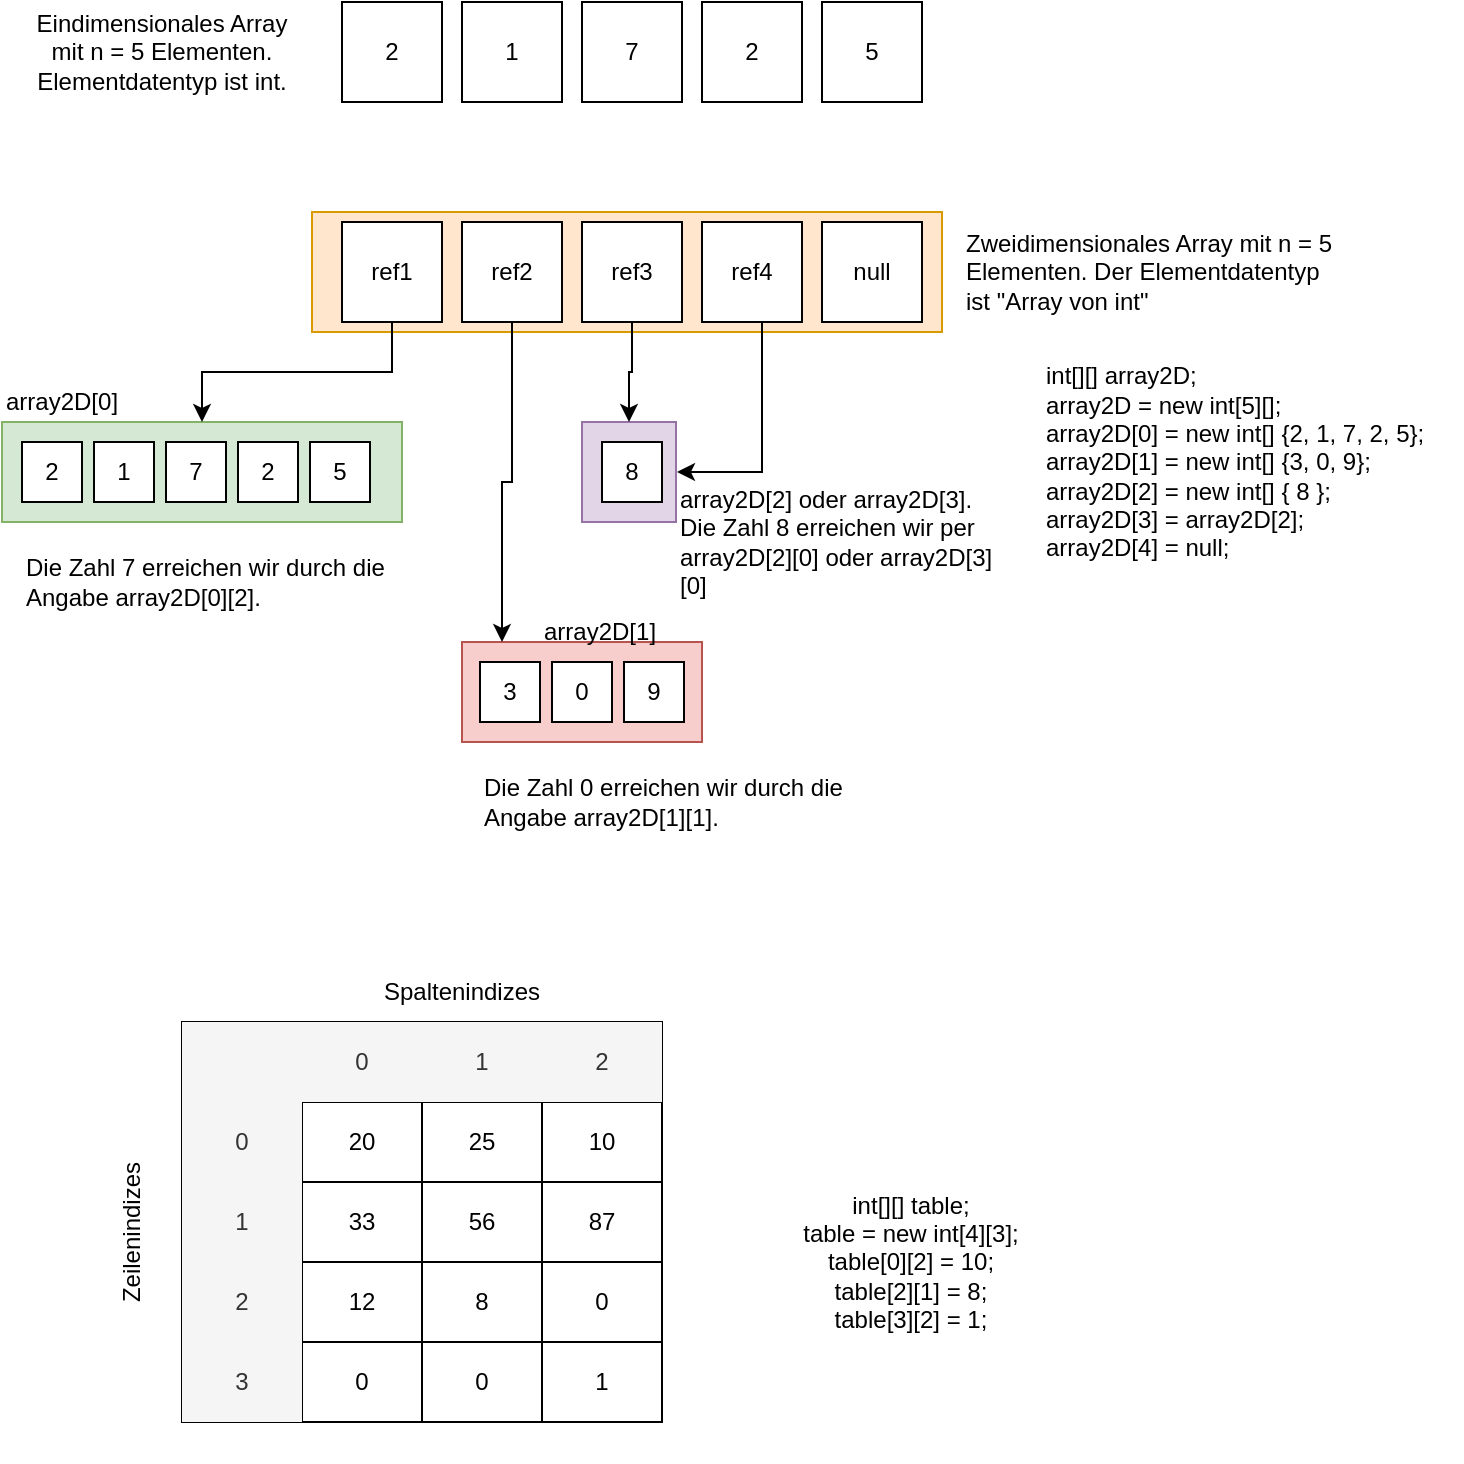 <mxfile version="24.7.8">
  <diagram name="Seite-1" id="7ObM5zUKealQVwU9fA8-">
    <mxGraphModel dx="1020" dy="1206" grid="1" gridSize="10" guides="1" tooltips="1" connect="1" arrows="1" fold="1" page="1" pageScale="1" pageWidth="827" pageHeight="1169" math="0" shadow="0">
      <root>
        <mxCell id="0" />
        <mxCell id="1" parent="0" />
        <mxCell id="rGNngtAk2rcIvUpYeLeN-41" value="" style="rounded=0;whiteSpace=wrap;html=1;fillColor=#e1d5e7;strokeColor=#9673a6;" vertex="1" parent="1">
          <mxGeometry x="310" y="340" width="47" height="50" as="geometry" />
        </mxCell>
        <mxCell id="rGNngtAk2rcIvUpYeLeN-32" value="" style="rounded=0;whiteSpace=wrap;html=1;fillColor=#f8cecc;strokeColor=#b85450;" vertex="1" parent="1">
          <mxGeometry x="250" y="450" width="120" height="50" as="geometry" />
        </mxCell>
        <mxCell id="rGNngtAk2rcIvUpYeLeN-31" value="" style="rounded=0;whiteSpace=wrap;html=1;fillColor=#d5e8d4;strokeColor=#82b366;" vertex="1" parent="1">
          <mxGeometry x="20" y="340" width="200" height="50" as="geometry" />
        </mxCell>
        <mxCell id="rGNngtAk2rcIvUpYeLeN-30" value="" style="rounded=0;whiteSpace=wrap;html=1;fillColor=#ffe6cc;strokeColor=#d79b00;" vertex="1" parent="1">
          <mxGeometry x="175" y="235" width="315" height="60" as="geometry" />
        </mxCell>
        <mxCell id="rGNngtAk2rcIvUpYeLeN-1" value="2" style="whiteSpace=wrap;html=1;aspect=fixed;" vertex="1" parent="1">
          <mxGeometry x="190" y="130" width="50" height="50" as="geometry" />
        </mxCell>
        <mxCell id="rGNngtAk2rcIvUpYeLeN-2" value="1" style="whiteSpace=wrap;html=1;aspect=fixed;" vertex="1" parent="1">
          <mxGeometry x="250" y="130" width="50" height="50" as="geometry" />
        </mxCell>
        <mxCell id="rGNngtAk2rcIvUpYeLeN-3" value="7" style="whiteSpace=wrap;html=1;aspect=fixed;" vertex="1" parent="1">
          <mxGeometry x="310" y="130" width="50" height="50" as="geometry" />
        </mxCell>
        <mxCell id="rGNngtAk2rcIvUpYeLeN-4" value="2" style="whiteSpace=wrap;html=1;aspect=fixed;" vertex="1" parent="1">
          <mxGeometry x="370" y="130" width="50" height="50" as="geometry" />
        </mxCell>
        <mxCell id="rGNngtAk2rcIvUpYeLeN-5" value="5" style="whiteSpace=wrap;html=1;aspect=fixed;" vertex="1" parent="1">
          <mxGeometry x="430" y="130" width="50" height="50" as="geometry" />
        </mxCell>
        <mxCell id="rGNngtAk2rcIvUpYeLeN-6" value="Eindimensionales Array mit n = 5 Elementen.&lt;div&gt;Elementdatentyp ist int.&lt;/div&gt;" style="text;html=1;align=center;verticalAlign=middle;whiteSpace=wrap;rounded=0;" vertex="1" parent="1">
          <mxGeometry x="30" y="130" width="140" height="50" as="geometry" />
        </mxCell>
        <mxCell id="rGNngtAk2rcIvUpYeLeN-18" style="edgeStyle=orthogonalEdgeStyle;rounded=0;orthogonalLoop=1;jettySize=auto;html=1;" edge="1" parent="1" source="rGNngtAk2rcIvUpYeLeN-7" target="rGNngtAk2rcIvUpYeLeN-31">
          <mxGeometry relative="1" as="geometry" />
        </mxCell>
        <mxCell id="rGNngtAk2rcIvUpYeLeN-7" value="ref1" style="whiteSpace=wrap;html=1;aspect=fixed;" vertex="1" parent="1">
          <mxGeometry x="190" y="240" width="50" height="50" as="geometry" />
        </mxCell>
        <mxCell id="rGNngtAk2rcIvUpYeLeN-22" style="edgeStyle=orthogonalEdgeStyle;rounded=0;orthogonalLoop=1;jettySize=auto;html=1;" edge="1" parent="1" source="rGNngtAk2rcIvUpYeLeN-8" target="rGNngtAk2rcIvUpYeLeN-32">
          <mxGeometry relative="1" as="geometry">
            <Array as="points">
              <mxPoint x="275" y="370" />
              <mxPoint x="270" y="370" />
            </Array>
          </mxGeometry>
        </mxCell>
        <mxCell id="rGNngtAk2rcIvUpYeLeN-8" value="ref2" style="whiteSpace=wrap;html=1;aspect=fixed;" vertex="1" parent="1">
          <mxGeometry x="250" y="240" width="50" height="50" as="geometry" />
        </mxCell>
        <mxCell id="rGNngtAk2rcIvUpYeLeN-26" style="edgeStyle=orthogonalEdgeStyle;rounded=0;orthogonalLoop=1;jettySize=auto;html=1;entryX=0.5;entryY=0;entryDx=0;entryDy=0;" edge="1" parent="1" source="rGNngtAk2rcIvUpYeLeN-9" target="rGNngtAk2rcIvUpYeLeN-41">
          <mxGeometry relative="1" as="geometry">
            <mxPoint x="332.5" y="340" as="targetPoint" />
          </mxGeometry>
        </mxCell>
        <mxCell id="rGNngtAk2rcIvUpYeLeN-9" value="ref3" style="whiteSpace=wrap;html=1;aspect=fixed;" vertex="1" parent="1">
          <mxGeometry x="310" y="240" width="50" height="50" as="geometry" />
        </mxCell>
        <mxCell id="rGNngtAk2rcIvUpYeLeN-27" style="edgeStyle=orthogonalEdgeStyle;rounded=0;orthogonalLoop=1;jettySize=auto;html=1;entryX=1;entryY=0.5;entryDx=0;entryDy=0;" edge="1" parent="1" source="rGNngtAk2rcIvUpYeLeN-10">
          <mxGeometry relative="1" as="geometry">
            <mxPoint x="357.5" y="365" as="targetPoint" />
            <Array as="points">
              <mxPoint x="400" y="365" />
            </Array>
          </mxGeometry>
        </mxCell>
        <mxCell id="rGNngtAk2rcIvUpYeLeN-10" value="ref4" style="whiteSpace=wrap;html=1;aspect=fixed;" vertex="1" parent="1">
          <mxGeometry x="370" y="240" width="50" height="50" as="geometry" />
        </mxCell>
        <mxCell id="rGNngtAk2rcIvUpYeLeN-11" value="null" style="whiteSpace=wrap;html=1;aspect=fixed;" vertex="1" parent="1">
          <mxGeometry x="430" y="240" width="50" height="50" as="geometry" />
        </mxCell>
        <mxCell id="rGNngtAk2rcIvUpYeLeN-17" value="" style="group" vertex="1" connectable="0" parent="1">
          <mxGeometry x="30" y="350" width="174" height="30" as="geometry" />
        </mxCell>
        <mxCell id="rGNngtAk2rcIvUpYeLeN-12" value="2" style="whiteSpace=wrap;html=1;aspect=fixed;" vertex="1" parent="rGNngtAk2rcIvUpYeLeN-17">
          <mxGeometry width="30" height="30" as="geometry" />
        </mxCell>
        <mxCell id="rGNngtAk2rcIvUpYeLeN-13" value="1" style="whiteSpace=wrap;html=1;aspect=fixed;" vertex="1" parent="rGNngtAk2rcIvUpYeLeN-17">
          <mxGeometry x="36" width="30" height="30" as="geometry" />
        </mxCell>
        <mxCell id="rGNngtAk2rcIvUpYeLeN-14" value="7" style="whiteSpace=wrap;html=1;aspect=fixed;" vertex="1" parent="rGNngtAk2rcIvUpYeLeN-17">
          <mxGeometry x="72" width="30" height="30" as="geometry" />
        </mxCell>
        <mxCell id="rGNngtAk2rcIvUpYeLeN-15" value="2" style="whiteSpace=wrap;html=1;aspect=fixed;" vertex="1" parent="rGNngtAk2rcIvUpYeLeN-17">
          <mxGeometry x="108" width="30" height="30" as="geometry" />
        </mxCell>
        <mxCell id="rGNngtAk2rcIvUpYeLeN-16" value="5" style="whiteSpace=wrap;html=1;aspect=fixed;" vertex="1" parent="rGNngtAk2rcIvUpYeLeN-17">
          <mxGeometry x="144" width="30" height="30" as="geometry" />
        </mxCell>
        <mxCell id="rGNngtAk2rcIvUpYeLeN-19" value="3" style="whiteSpace=wrap;html=1;aspect=fixed;" vertex="1" parent="1">
          <mxGeometry x="259" y="460" width="30" height="30" as="geometry" />
        </mxCell>
        <mxCell id="rGNngtAk2rcIvUpYeLeN-20" value="0" style="whiteSpace=wrap;html=1;aspect=fixed;" vertex="1" parent="1">
          <mxGeometry x="295" y="460" width="30" height="30" as="geometry" />
        </mxCell>
        <mxCell id="rGNngtAk2rcIvUpYeLeN-21" value="9" style="whiteSpace=wrap;html=1;aspect=fixed;" vertex="1" parent="1">
          <mxGeometry x="331" y="460" width="30" height="30" as="geometry" />
        </mxCell>
        <mxCell id="rGNngtAk2rcIvUpYeLeN-28" value="Zweidimensionales Array mit n = 5 Elementen. Der Elementdatentyp ist &quot;Array von int&quot;" style="text;html=1;align=left;verticalAlign=middle;whiteSpace=wrap;rounded=0;" vertex="1" parent="1">
          <mxGeometry x="500" y="225" width="190" height="80" as="geometry" />
        </mxCell>
        <mxCell id="rGNngtAk2rcIvUpYeLeN-29" value="int[][] array2D&lt;span style=&quot;background-color: initial;&quot;&gt;;&lt;/span&gt;&lt;div&gt;&lt;span style=&quot;background-color: initial;&quot;&gt;array2D = new int[5][];&lt;/span&gt;&lt;/div&gt;&lt;div&gt;&lt;span style=&quot;background-color: initial;&quot;&gt;array2D[0] = new int[] {2, 1, 7, 2, 5};&lt;/span&gt;&lt;/div&gt;&lt;div&gt;&lt;span style=&quot;background-color: initial;&quot;&gt;array2D[1] = new int[] {3, 0, 9};&lt;/span&gt;&lt;/div&gt;&lt;div&gt;&lt;span style=&quot;background-color: initial;&quot;&gt;array2D[2] = new int[] { 8 };&lt;/span&gt;&lt;/div&gt;&lt;div&gt;&lt;span style=&quot;background-color: initial;&quot;&gt;array2D[3] = array2D[2];&lt;/span&gt;&lt;/div&gt;&lt;div&gt;&lt;span style=&quot;background-color: initial;&quot;&gt;array2D[4] = null;&lt;/span&gt;&lt;/div&gt;" style="text;html=1;align=left;verticalAlign=middle;whiteSpace=wrap;rounded=0;" vertex="1" parent="1">
          <mxGeometry x="540" y="305" width="210" height="110" as="geometry" />
        </mxCell>
        <mxCell id="rGNngtAk2rcIvUpYeLeN-33" value="Die Zahl 7 erreichen wir durch die Angabe array2D[0][2]." style="text;html=1;align=left;verticalAlign=middle;whiteSpace=wrap;rounded=0;" vertex="1" parent="1">
          <mxGeometry x="30" y="400" width="210" height="40" as="geometry" />
        </mxCell>
        <mxCell id="rGNngtAk2rcIvUpYeLeN-36" value="array2D[0]" style="text;html=1;align=left;verticalAlign=middle;whiteSpace=wrap;rounded=0;" vertex="1" parent="1">
          <mxGeometry x="20" y="310" width="70" height="40" as="geometry" />
        </mxCell>
        <mxCell id="rGNngtAk2rcIvUpYeLeN-37" value="array2D[1]" style="text;html=1;align=left;verticalAlign=middle;whiteSpace=wrap;rounded=0;" vertex="1" parent="1">
          <mxGeometry x="289" y="430" width="70" height="30" as="geometry" />
        </mxCell>
        <mxCell id="rGNngtAk2rcIvUpYeLeN-39" value="array2D[2] oder array2D[3]. Die Zahl 8 erreichen wir per array2D[2][0] oder array2D[3][0]" style="text;html=1;align=left;verticalAlign=middle;whiteSpace=wrap;rounded=0;" vertex="1" parent="1">
          <mxGeometry x="357" y="370" width="163" height="60" as="geometry" />
        </mxCell>
        <mxCell id="rGNngtAk2rcIvUpYeLeN-40" value="Die Zahl 0 erreichen wir durch die Angabe array2D[1][1]." style="text;html=1;align=left;verticalAlign=middle;whiteSpace=wrap;rounded=0;" vertex="1" parent="1">
          <mxGeometry x="259" y="510" width="210" height="40" as="geometry" />
        </mxCell>
        <mxCell id="rGNngtAk2rcIvUpYeLeN-42" value="8" style="whiteSpace=wrap;html=1;aspect=fixed;" vertex="1" parent="1">
          <mxGeometry x="320" y="350" width="30" height="30" as="geometry" />
        </mxCell>
        <mxCell id="rGNngtAk2rcIvUpYeLeN-43" value="" style="shape=table;startSize=0;container=1;collapsible=0;childLayout=tableLayout;" vertex="1" parent="1">
          <mxGeometry x="110" y="640" width="240" height="200" as="geometry" />
        </mxCell>
        <mxCell id="rGNngtAk2rcIvUpYeLeN-44" value="" style="shape=tableRow;horizontal=0;startSize=0;swimlaneHead=0;swimlaneBody=0;strokeColor=inherit;top=0;left=0;bottom=0;right=0;collapsible=0;dropTarget=0;fillColor=none;points=[[0,0.5],[1,0.5]];portConstraint=eastwest;" vertex="1" parent="rGNngtAk2rcIvUpYeLeN-43">
          <mxGeometry width="240" height="40" as="geometry" />
        </mxCell>
        <mxCell id="rGNngtAk2rcIvUpYeLeN-45" value="" style="shape=partialRectangle;html=1;whiteSpace=wrap;connectable=0;strokeColor=#666666;overflow=hidden;fillColor=#f5f5f5;top=0;left=0;bottom=0;right=0;pointerEvents=1;fontColor=#333333;" vertex="1" parent="rGNngtAk2rcIvUpYeLeN-44">
          <mxGeometry width="60" height="40" as="geometry">
            <mxRectangle width="60" height="40" as="alternateBounds" />
          </mxGeometry>
        </mxCell>
        <mxCell id="rGNngtAk2rcIvUpYeLeN-46" value="0" style="shape=partialRectangle;html=1;whiteSpace=wrap;connectable=0;strokeColor=#666666;overflow=hidden;fillColor=#f5f5f5;top=0;left=0;bottom=0;right=0;pointerEvents=1;fontColor=#333333;" vertex="1" parent="rGNngtAk2rcIvUpYeLeN-44">
          <mxGeometry x="60" width="60" height="40" as="geometry">
            <mxRectangle width="60" height="40" as="alternateBounds" />
          </mxGeometry>
        </mxCell>
        <mxCell id="rGNngtAk2rcIvUpYeLeN-47" value="1" style="shape=partialRectangle;html=1;whiteSpace=wrap;connectable=0;strokeColor=#666666;overflow=hidden;fillColor=#f5f5f5;top=0;left=0;bottom=0;right=0;pointerEvents=1;fontColor=#333333;" vertex="1" parent="rGNngtAk2rcIvUpYeLeN-44">
          <mxGeometry x="120" width="60" height="40" as="geometry">
            <mxRectangle width="60" height="40" as="alternateBounds" />
          </mxGeometry>
        </mxCell>
        <mxCell id="rGNngtAk2rcIvUpYeLeN-48" value="2" style="shape=partialRectangle;html=1;whiteSpace=wrap;connectable=0;strokeColor=#666666;overflow=hidden;fillColor=#f5f5f5;top=0;left=0;bottom=0;right=0;pointerEvents=1;fontColor=#333333;" vertex="1" parent="rGNngtAk2rcIvUpYeLeN-44">
          <mxGeometry x="180" width="60" height="40" as="geometry">
            <mxRectangle width="60" height="40" as="alternateBounds" />
          </mxGeometry>
        </mxCell>
        <mxCell id="rGNngtAk2rcIvUpYeLeN-49" value="" style="shape=tableRow;horizontal=0;startSize=0;swimlaneHead=0;swimlaneBody=0;strokeColor=inherit;top=0;left=0;bottom=0;right=0;collapsible=0;dropTarget=0;fillColor=none;points=[[0,0.5],[1,0.5]];portConstraint=eastwest;" vertex="1" parent="rGNngtAk2rcIvUpYeLeN-43">
          <mxGeometry y="40" width="240" height="40" as="geometry" />
        </mxCell>
        <mxCell id="rGNngtAk2rcIvUpYeLeN-50" value="0" style="shape=partialRectangle;html=1;whiteSpace=wrap;connectable=0;strokeColor=#666666;overflow=hidden;fillColor=#f5f5f5;top=0;left=0;bottom=0;right=0;pointerEvents=1;fontColor=#333333;" vertex="1" parent="rGNngtAk2rcIvUpYeLeN-49">
          <mxGeometry width="60" height="40" as="geometry">
            <mxRectangle width="60" height="40" as="alternateBounds" />
          </mxGeometry>
        </mxCell>
        <mxCell id="rGNngtAk2rcIvUpYeLeN-51" value="20" style="shape=partialRectangle;html=1;whiteSpace=wrap;connectable=0;strokeColor=inherit;overflow=hidden;fillColor=none;top=0;left=0;bottom=0;right=0;pointerEvents=1;" vertex="1" parent="rGNngtAk2rcIvUpYeLeN-49">
          <mxGeometry x="60" width="60" height="40" as="geometry">
            <mxRectangle width="60" height="40" as="alternateBounds" />
          </mxGeometry>
        </mxCell>
        <mxCell id="rGNngtAk2rcIvUpYeLeN-52" value="25" style="shape=partialRectangle;html=1;whiteSpace=wrap;connectable=0;strokeColor=inherit;overflow=hidden;fillColor=none;top=0;left=0;bottom=0;right=0;pointerEvents=1;" vertex="1" parent="rGNngtAk2rcIvUpYeLeN-49">
          <mxGeometry x="120" width="60" height="40" as="geometry">
            <mxRectangle width="60" height="40" as="alternateBounds" />
          </mxGeometry>
        </mxCell>
        <mxCell id="rGNngtAk2rcIvUpYeLeN-53" value="10" style="shape=partialRectangle;html=1;whiteSpace=wrap;connectable=0;strokeColor=inherit;overflow=hidden;fillColor=none;top=0;left=0;bottom=0;right=0;pointerEvents=1;" vertex="1" parent="rGNngtAk2rcIvUpYeLeN-49">
          <mxGeometry x="180" width="60" height="40" as="geometry">
            <mxRectangle width="60" height="40" as="alternateBounds" />
          </mxGeometry>
        </mxCell>
        <mxCell id="rGNngtAk2rcIvUpYeLeN-54" value="" style="shape=tableRow;horizontal=0;startSize=0;swimlaneHead=0;swimlaneBody=0;strokeColor=inherit;top=0;left=0;bottom=0;right=0;collapsible=0;dropTarget=0;fillColor=none;points=[[0,0.5],[1,0.5]];portConstraint=eastwest;" vertex="1" parent="rGNngtAk2rcIvUpYeLeN-43">
          <mxGeometry y="80" width="240" height="40" as="geometry" />
        </mxCell>
        <mxCell id="rGNngtAk2rcIvUpYeLeN-55" value="1" style="shape=partialRectangle;html=1;whiteSpace=wrap;connectable=0;strokeColor=#666666;overflow=hidden;fillColor=#f5f5f5;top=0;left=0;bottom=0;right=0;pointerEvents=1;fontColor=#333333;" vertex="1" parent="rGNngtAk2rcIvUpYeLeN-54">
          <mxGeometry width="60" height="40" as="geometry">
            <mxRectangle width="60" height="40" as="alternateBounds" />
          </mxGeometry>
        </mxCell>
        <mxCell id="rGNngtAk2rcIvUpYeLeN-56" value="33" style="shape=partialRectangle;html=1;whiteSpace=wrap;connectable=0;strokeColor=inherit;overflow=hidden;fillColor=none;top=0;left=0;bottom=0;right=0;pointerEvents=1;" vertex="1" parent="rGNngtAk2rcIvUpYeLeN-54">
          <mxGeometry x="60" width="60" height="40" as="geometry">
            <mxRectangle width="60" height="40" as="alternateBounds" />
          </mxGeometry>
        </mxCell>
        <mxCell id="rGNngtAk2rcIvUpYeLeN-57" value="56" style="shape=partialRectangle;html=1;whiteSpace=wrap;connectable=0;strokeColor=inherit;overflow=hidden;fillColor=none;top=0;left=0;bottom=0;right=0;pointerEvents=1;" vertex="1" parent="rGNngtAk2rcIvUpYeLeN-54">
          <mxGeometry x="120" width="60" height="40" as="geometry">
            <mxRectangle width="60" height="40" as="alternateBounds" />
          </mxGeometry>
        </mxCell>
        <mxCell id="rGNngtAk2rcIvUpYeLeN-58" value="87" style="shape=partialRectangle;html=1;whiteSpace=wrap;connectable=0;strokeColor=inherit;overflow=hidden;fillColor=none;top=0;left=0;bottom=0;right=0;pointerEvents=1;" vertex="1" parent="rGNngtAk2rcIvUpYeLeN-54">
          <mxGeometry x="180" width="60" height="40" as="geometry">
            <mxRectangle width="60" height="40" as="alternateBounds" />
          </mxGeometry>
        </mxCell>
        <mxCell id="rGNngtAk2rcIvUpYeLeN-59" value="" style="shape=tableRow;horizontal=0;startSize=0;swimlaneHead=0;swimlaneBody=0;strokeColor=inherit;top=0;left=0;bottom=0;right=0;collapsible=0;dropTarget=0;fillColor=none;points=[[0,0.5],[1,0.5]];portConstraint=eastwest;" vertex="1" parent="rGNngtAk2rcIvUpYeLeN-43">
          <mxGeometry y="120" width="240" height="40" as="geometry" />
        </mxCell>
        <mxCell id="rGNngtAk2rcIvUpYeLeN-60" value="2" style="shape=partialRectangle;html=1;whiteSpace=wrap;connectable=0;strokeColor=#666666;overflow=hidden;fillColor=#f5f5f5;top=0;left=0;bottom=0;right=0;pointerEvents=1;fontColor=#333333;" vertex="1" parent="rGNngtAk2rcIvUpYeLeN-59">
          <mxGeometry width="60" height="40" as="geometry">
            <mxRectangle width="60" height="40" as="alternateBounds" />
          </mxGeometry>
        </mxCell>
        <mxCell id="rGNngtAk2rcIvUpYeLeN-61" value="12" style="shape=partialRectangle;html=1;whiteSpace=wrap;connectable=0;strokeColor=inherit;overflow=hidden;fillColor=none;top=0;left=0;bottom=0;right=0;pointerEvents=1;" vertex="1" parent="rGNngtAk2rcIvUpYeLeN-59">
          <mxGeometry x="60" width="60" height="40" as="geometry">
            <mxRectangle width="60" height="40" as="alternateBounds" />
          </mxGeometry>
        </mxCell>
        <mxCell id="rGNngtAk2rcIvUpYeLeN-62" value="8" style="shape=partialRectangle;html=1;whiteSpace=wrap;connectable=0;strokeColor=inherit;overflow=hidden;fillColor=none;top=0;left=0;bottom=0;right=0;pointerEvents=1;" vertex="1" parent="rGNngtAk2rcIvUpYeLeN-59">
          <mxGeometry x="120" width="60" height="40" as="geometry">
            <mxRectangle width="60" height="40" as="alternateBounds" />
          </mxGeometry>
        </mxCell>
        <mxCell id="rGNngtAk2rcIvUpYeLeN-63" value="0" style="shape=partialRectangle;html=1;whiteSpace=wrap;connectable=0;strokeColor=inherit;overflow=hidden;fillColor=none;top=0;left=0;bottom=0;right=0;pointerEvents=1;" vertex="1" parent="rGNngtAk2rcIvUpYeLeN-59">
          <mxGeometry x="180" width="60" height="40" as="geometry">
            <mxRectangle width="60" height="40" as="alternateBounds" />
          </mxGeometry>
        </mxCell>
        <mxCell id="rGNngtAk2rcIvUpYeLeN-64" style="shape=tableRow;horizontal=0;startSize=0;swimlaneHead=0;swimlaneBody=0;strokeColor=inherit;top=0;left=0;bottom=0;right=0;collapsible=0;dropTarget=0;fillColor=none;points=[[0,0.5],[1,0.5]];portConstraint=eastwest;" vertex="1" parent="rGNngtAk2rcIvUpYeLeN-43">
          <mxGeometry y="160" width="240" height="40" as="geometry" />
        </mxCell>
        <mxCell id="rGNngtAk2rcIvUpYeLeN-65" value="3" style="shape=partialRectangle;html=1;whiteSpace=wrap;connectable=0;strokeColor=#666666;overflow=hidden;fillColor=#f5f5f5;top=0;left=0;bottom=0;right=0;pointerEvents=1;fontColor=#333333;" vertex="1" parent="rGNngtAk2rcIvUpYeLeN-64">
          <mxGeometry width="60" height="40" as="geometry">
            <mxRectangle width="60" height="40" as="alternateBounds" />
          </mxGeometry>
        </mxCell>
        <mxCell id="rGNngtAk2rcIvUpYeLeN-66" value="0" style="shape=partialRectangle;html=1;whiteSpace=wrap;connectable=0;strokeColor=inherit;overflow=hidden;fillColor=none;top=0;left=0;bottom=0;right=0;pointerEvents=1;" vertex="1" parent="rGNngtAk2rcIvUpYeLeN-64">
          <mxGeometry x="60" width="60" height="40" as="geometry">
            <mxRectangle width="60" height="40" as="alternateBounds" />
          </mxGeometry>
        </mxCell>
        <mxCell id="rGNngtAk2rcIvUpYeLeN-67" value="0" style="shape=partialRectangle;html=1;whiteSpace=wrap;connectable=0;strokeColor=inherit;overflow=hidden;fillColor=none;top=0;left=0;bottom=0;right=0;pointerEvents=1;" vertex="1" parent="rGNngtAk2rcIvUpYeLeN-64">
          <mxGeometry x="120" width="60" height="40" as="geometry">
            <mxRectangle width="60" height="40" as="alternateBounds" />
          </mxGeometry>
        </mxCell>
        <mxCell id="rGNngtAk2rcIvUpYeLeN-68" value="1" style="shape=partialRectangle;html=1;whiteSpace=wrap;connectable=0;strokeColor=inherit;overflow=hidden;fillColor=none;top=0;left=0;bottom=0;right=0;pointerEvents=1;" vertex="1" parent="rGNngtAk2rcIvUpYeLeN-64">
          <mxGeometry x="180" width="60" height="40" as="geometry">
            <mxRectangle width="60" height="40" as="alternateBounds" />
          </mxGeometry>
        </mxCell>
        <mxCell id="rGNngtAk2rcIvUpYeLeN-69" value="Spaltenindizes" style="text;html=1;align=center;verticalAlign=middle;whiteSpace=wrap;rounded=0;" vertex="1" parent="1">
          <mxGeometry x="200" y="610" width="100" height="30" as="geometry" />
        </mxCell>
        <mxCell id="rGNngtAk2rcIvUpYeLeN-70" value="Zeilenindizes" style="text;html=1;align=center;verticalAlign=middle;whiteSpace=wrap;rounded=0;direction=west;horizontal=0;" vertex="1" parent="1">
          <mxGeometry x="70" y="680" width="30" height="130" as="geometry" />
        </mxCell>
        <mxCell id="rGNngtAk2rcIvUpYeLeN-71" value="int[][] table;&lt;div&gt;table = new int[4][3];&lt;/div&gt;&lt;div&gt;table[0][2] = 10;&lt;/div&gt;&lt;div&gt;table[2][1] = 8;&lt;/div&gt;&lt;div&gt;table[3][2] = 1;&lt;/div&gt;" style="text;html=1;align=center;verticalAlign=middle;whiteSpace=wrap;rounded=0;" vertex="1" parent="1">
          <mxGeometry x="409" y="660" width="131" height="200" as="geometry" />
        </mxCell>
      </root>
    </mxGraphModel>
  </diagram>
</mxfile>
